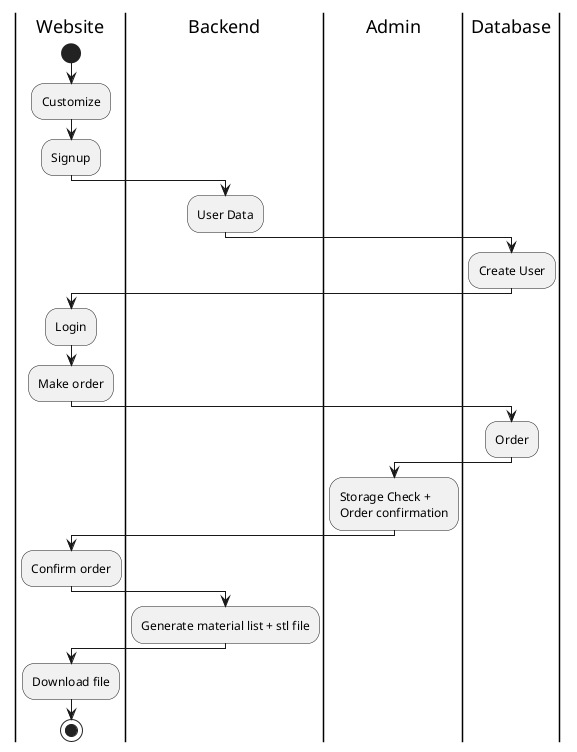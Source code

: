 @startuml
'https://plantuml.com/activity-diagram-beta

|Website|
start
:Customize;
:Signup;
|Backend|
:User Data;
|Admin|
|Backend|
|Database|
:Create User;
|Website|
:Login;
:Make order;
|Database|
:Order;
|Admin|
:Storage Check +
Order confirmation;
|Website|
:Confirm order;
|Backend|
:Generate material list + stl file;
|Website|
:Download file;
stop

@enduml
